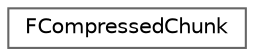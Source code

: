 digraph "Graphical Class Hierarchy"
{
 // INTERACTIVE_SVG=YES
 // LATEX_PDF_SIZE
  bgcolor="transparent";
  edge [fontname=Helvetica,fontsize=10,labelfontname=Helvetica,labelfontsize=10];
  node [fontname=Helvetica,fontsize=10,shape=box,height=0.2,width=0.4];
  rankdir="LR";
  Node0 [id="Node000000",label="FCompressedChunk",height=0.2,width=0.4,color="grey40", fillcolor="white", style="filled",URL="$d6/d39/structFCompressedChunk.html",tooltip="Information about a compressed chunk in a file."];
}
